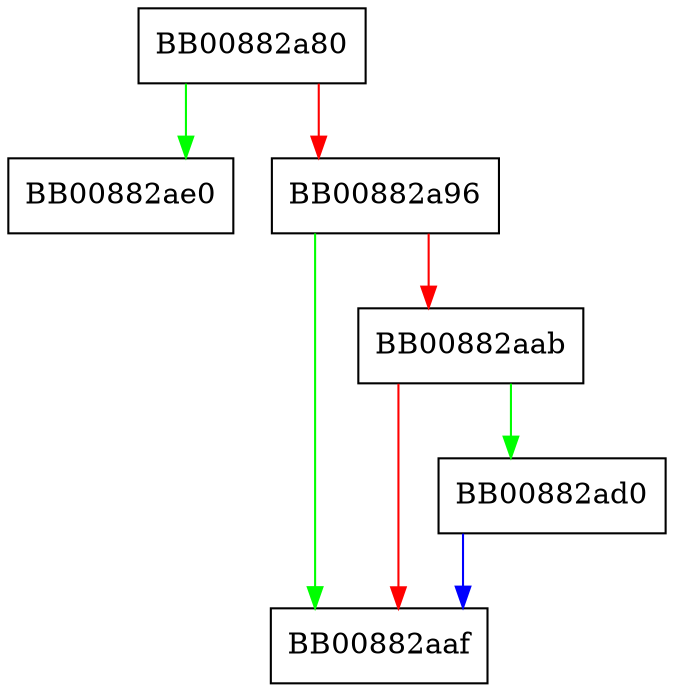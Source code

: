 digraph _IO_default_doallocate {
  node [shape="box"];
  graph [splines=ortho];
  BB00882a80 -> BB00882ae0 [color="green"];
  BB00882a80 -> BB00882a96 [color="red"];
  BB00882a96 -> BB00882aaf [color="green"];
  BB00882a96 -> BB00882aab [color="red"];
  BB00882aab -> BB00882ad0 [color="green"];
  BB00882aab -> BB00882aaf [color="red"];
  BB00882ad0 -> BB00882aaf [color="blue"];
}